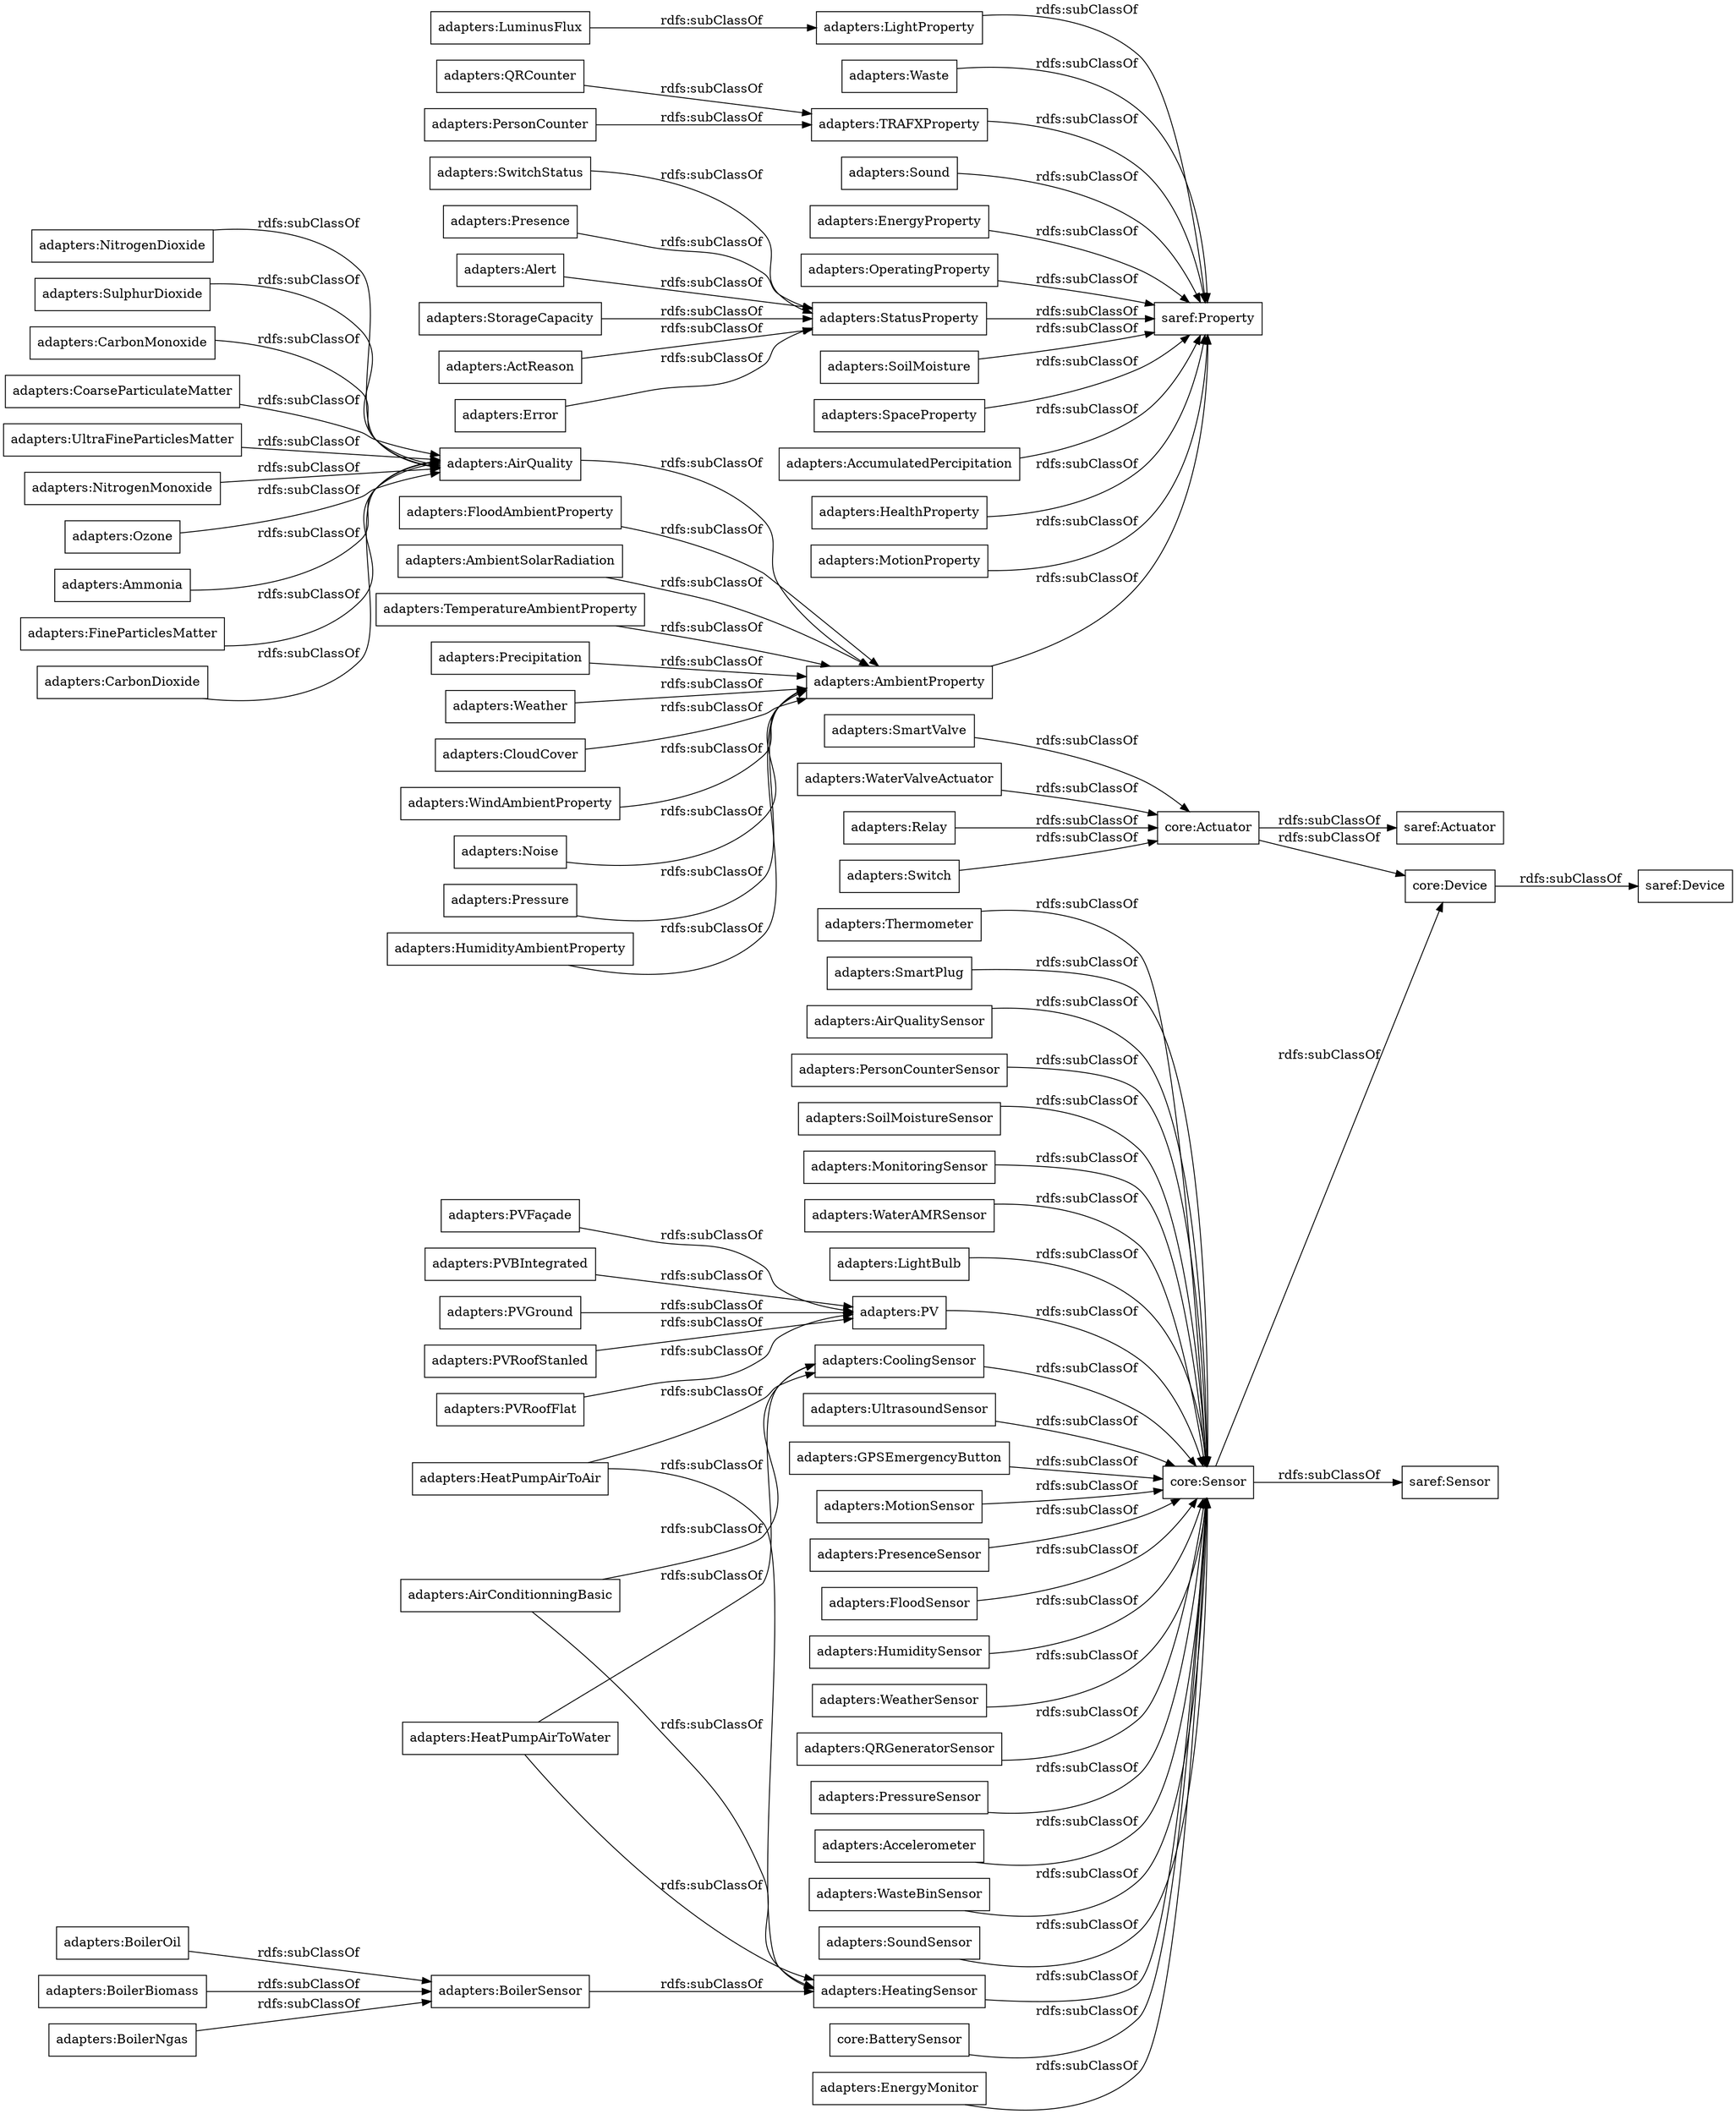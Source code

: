 digraph ar2dtool_diagram { 
rankdir=LR;
size="1000"
node [shape = rectangle, color="black"]; "adapters:AirConditionningBasic" "adapters:NitrogenDioxide" "adapters:Waste" "adapters:PVBIntegrated" "saref:Actuator" "adapters:QRCounter" "adapters:LightProperty" "adapters:FloodSensor" "saref:Device" "adapters:Switch" "adapters:Sound" "adapters:CoolingSensor" "adapters:HumiditySensor" "adapters:BoilerOil" "adapters:PVGround" "adapters:Alert" "adapters:EnergyProperty" "adapters:WeatherSensor" "adapters:AirQuality" "adapters:HumidityAmbientProperty" "adapters:SulphurDioxide" "adapters:QRGeneratorSensor" "adapters:PressureSensor" "adapters:HeatPumpAirToAir" "adapters:BoilerSensor" "adapters:Accelerometer" "adapters:FloodAmbientProperty" "core:Device" "core:Sensor" "adapters:CarbonMonoxide" "core:Actuator" "adapters:OperatingProperty" "adapters:LuminusFlux" "adapters:TRAFXProperty" "adapters:CoarseParticulateMatter" "adapters:AmbientSolarRadiation" "adapters:SoilMoisture" "adapters:SpaceProperty" "adapters:WasteBinSensor" "adapters:AmbientProperty" "adapters:SoundSensor" "adapters:StorageCapacity" "saref:Property" "adapters:UltraFineParticlesMatter" "adapters:SmartValve" "adapters:TemperatureAmbientProperty" "adapters:ActReason" "adapters:WaterValveActuator" "adapters:Relay" "adapters:AccumulatedPercipitation" "adapters:HealthProperty" "adapters:MotionProperty" "adapters:NitrogenMonoxide" "adapters:Precipitation" "adapters:Weather" "adapters:Ozone" "adapters:Ammonia" "adapters:CloudCover" "adapters:PV" "core:BatterySensor" "adapters:PVRoofStanled" "adapters:PVRoofFlat" "adapters:EnergyMonitor" "adapters:WindAmbientProperty" "adapters:BoilerBiomass" "adapters:Thermometer" "adapters:HeatPumpAirToWater" "adapters:SmartPlug" "adapters:HeatingSensor" "adapters:Noise" "saref:Sensor" "adapters:AirQualitySensor" "adapters:PersonCounterSensor" "adapters:SoilMoistureSensor" "adapters:MonitoringSensor" "adapters:BoilerNgas" "adapters:WaterAMRSensor" "adapters:LightBulb" "adapters:Error" "adapters:PVFaçade" "adapters:UltrasoundSensor" "adapters:SwitchStatus" "adapters:FineParticlesMatter" "adapters:GPSEmergencyButton" "adapters:CarbonDioxide" "adapters:Pressure" "adapters:StatusProperty" "adapters:Presence" "adapters:MotionSensor" "adapters:PersonCounter" "adapters:PresenceSensor" ; /*classes style*/
	"adapters:CarbonMonoxide" -> "adapters:AirQuality" [ label = "rdfs:subClassOf" ];
	"adapters:Waste" -> "saref:Property" [ label = "rdfs:subClassOf" ];
	"adapters:Relay" -> "core:Actuator" [ label = "rdfs:subClassOf" ];
	"adapters:SpaceProperty" -> "saref:Property" [ label = "rdfs:subClassOf" ];
	"adapters:WindAmbientProperty" -> "adapters:AmbientProperty" [ label = "rdfs:subClassOf" ];
	"adapters:PVRoofFlat" -> "adapters:PV" [ label = "rdfs:subClassOf" ];
	"adapters:PVFaçade" -> "adapters:PV" [ label = "rdfs:subClassOf" ];
	"core:BatterySensor" -> "core:Sensor" [ label = "rdfs:subClassOf" ];
	"core:Sensor" -> "saref:Sensor" [ label = "rdfs:subClassOf" ];
	"core:Sensor" -> "core:Device" [ label = "rdfs:subClassOf" ];
	"adapters:Precipitation" -> "adapters:AmbientProperty" [ label = "rdfs:subClassOf" ];
	"adapters:PersonCounter" -> "adapters:TRAFXProperty" [ label = "rdfs:subClassOf" ];
	"adapters:LightProperty" -> "saref:Property" [ label = "rdfs:subClassOf" ];
	"adapters:LuminusFlux" -> "adapters:LightProperty" [ label = "rdfs:subClassOf" ];
	"adapters:HeatPumpAirToWater" -> "adapters:HeatingSensor" [ label = "rdfs:subClassOf" ];
	"adapters:HeatPumpAirToWater" -> "adapters:CoolingSensor" [ label = "rdfs:subClassOf" ];
	"adapters:SmartValve" -> "core:Actuator" [ label = "rdfs:subClassOf" ];
	"adapters:Thermometer" -> "core:Sensor" [ label = "rdfs:subClassOf" ];
	"adapters:GPSEmergencyButton" -> "core:Sensor" [ label = "rdfs:subClassOf" ];
	"adapters:CoarseParticulateMatter" -> "adapters:AirQuality" [ label = "rdfs:subClassOf" ];
	"adapters:SwitchStatus" -> "adapters:StatusProperty" [ label = "rdfs:subClassOf" ];
	"adapters:AirQuality" -> "adapters:AmbientProperty" [ label = "rdfs:subClassOf" ];
	"adapters:SmartPlug" -> "core:Sensor" [ label = "rdfs:subClassOf" ];
	"adapters:HeatingSensor" -> "core:Sensor" [ label = "rdfs:subClassOf" ];
	"adapters:WasteBinSensor" -> "core:Sensor" [ label = "rdfs:subClassOf" ];
	"adapters:AmbientSolarRadiation" -> "adapters:AmbientProperty" [ label = "rdfs:subClassOf" ];
	"adapters:NitrogenMonoxide" -> "adapters:AirQuality" [ label = "rdfs:subClassOf" ];
	"adapters:TemperatureAmbientProperty" -> "adapters:AmbientProperty" [ label = "rdfs:subClassOf" ];
	"adapters:ActReason" -> "adapters:StatusProperty" [ label = "rdfs:subClassOf" ];
	"adapters:HumiditySensor" -> "core:Sensor" [ label = "rdfs:subClassOf" ];
	"adapters:NitrogenDioxide" -> "adapters:AirQuality" [ label = "rdfs:subClassOf" ];
	"adapters:SoilMoisture" -> "saref:Property" [ label = "rdfs:subClassOf" ];
	"adapters:SoundSensor" -> "core:Sensor" [ label = "rdfs:subClassOf" ];
	"adapters:LightBulb" -> "core:Sensor" [ label = "rdfs:subClassOf" ];
	"core:Actuator" -> "saref:Actuator" [ label = "rdfs:subClassOf" ];
	"core:Actuator" -> "core:Device" [ label = "rdfs:subClassOf" ];
	"adapters:QRCounter" -> "adapters:TRAFXProperty" [ label = "rdfs:subClassOf" ];
	"adapters:Presence" -> "adapters:StatusProperty" [ label = "rdfs:subClassOf" ];
	"adapters:MotionProperty" -> "saref:Property" [ label = "rdfs:subClassOf" ];
	"adapters:Accelerometer" -> "core:Sensor" [ label = "rdfs:subClassOf" ];
	"adapters:EnergyProperty" -> "saref:Property" [ label = "rdfs:subClassOf" ];
	"adapters:StatusProperty" -> "saref:Property" [ label = "rdfs:subClassOf" ];
	"adapters:WaterValveActuator" -> "core:Actuator" [ label = "rdfs:subClassOf" ];
	"adapters:BoilerSensor" -> "adapters:HeatingSensor" [ label = "rdfs:subClassOf" ];
	"adapters:Sound" -> "saref:Property" [ label = "rdfs:subClassOf" ];
	"core:Device" -> "saref:Device" [ label = "rdfs:subClassOf" ];
	"adapters:Error" -> "adapters:StatusProperty" [ label = "rdfs:subClassOf" ];
	"adapters:Ozone" -> "adapters:AirQuality" [ label = "rdfs:subClassOf" ];
	"adapters:CarbonDioxide" -> "adapters:AirQuality" [ label = "rdfs:subClassOf" ];
	"adapters:OperatingProperty" -> "saref:Property" [ label = "rdfs:subClassOf" ];
	"adapters:PV" -> "core:Sensor" [ label = "rdfs:subClassOf" ];
	"adapters:WaterAMRSensor" -> "core:Sensor" [ label = "rdfs:subClassOf" ];
	"adapters:StorageCapacity" -> "adapters:StatusProperty" [ label = "rdfs:subClassOf" ];
	"adapters:Noise" -> "adapters:AmbientProperty" [ label = "rdfs:subClassOf" ];
	"adapters:MotionSensor" -> "core:Sensor" [ label = "rdfs:subClassOf" ];
	"adapters:AirQualitySensor" -> "core:Sensor" [ label = "rdfs:subClassOf" ];
	"adapters:Weather" -> "adapters:AmbientProperty" [ label = "rdfs:subClassOf" ];
	"adapters:BoilerBiomass" -> "adapters:BoilerSensor" [ label = "rdfs:subClassOf" ];
	"adapters:PVRoofStanled" -> "adapters:PV" [ label = "rdfs:subClassOf" ];
	"adapters:Ammonia" -> "adapters:AirQuality" [ label = "rdfs:subClassOf" ];
	"adapters:SulphurDioxide" -> "adapters:AirQuality" [ label = "rdfs:subClassOf" ];
	"adapters:FineParticlesMatter" -> "adapters:AirQuality" [ label = "rdfs:subClassOf" ];
	"adapters:PersonCounterSensor" -> "core:Sensor" [ label = "rdfs:subClassOf" ];
	"adapters:PressureSensor" -> "core:Sensor" [ label = "rdfs:subClassOf" ];
	"adapters:EnergyMonitor" -> "core:Sensor" [ label = "rdfs:subClassOf" ];
	"adapters:QRGeneratorSensor" -> "core:Sensor" [ label = "rdfs:subClassOf" ];
	"adapters:FloodSensor" -> "core:Sensor" [ label = "rdfs:subClassOf" ];
	"adapters:CoolingSensor" -> "core:Sensor" [ label = "rdfs:subClassOf" ];
	"adapters:HealthProperty" -> "saref:Property" [ label = "rdfs:subClassOf" ];
	"adapters:AirConditionningBasic" -> "adapters:HeatingSensor" [ label = "rdfs:subClassOf" ];
	"adapters:AirConditionningBasic" -> "adapters:CoolingSensor" [ label = "rdfs:subClassOf" ];
	"adapters:BoilerNgas" -> "adapters:BoilerSensor" [ label = "rdfs:subClassOf" ];
	"adapters:FloodAmbientProperty" -> "adapters:AmbientProperty" [ label = "rdfs:subClassOf" ];
	"adapters:BoilerOil" -> "adapters:BoilerSensor" [ label = "rdfs:subClassOf" ];
	"adapters:Switch" -> "core:Actuator" [ label = "rdfs:subClassOf" ];
	"adapters:Pressure" -> "adapters:AmbientProperty" [ label = "rdfs:subClassOf" ];
	"adapters:UltraFineParticlesMatter" -> "adapters:AirQuality" [ label = "rdfs:subClassOf" ];
	"adapters:CloudCover" -> "adapters:AmbientProperty" [ label = "rdfs:subClassOf" ];
	"adapters:PVGround" -> "adapters:PV" [ label = "rdfs:subClassOf" ];
	"adapters:WeatherSensor" -> "core:Sensor" [ label = "rdfs:subClassOf" ];
	"adapters:Alert" -> "adapters:StatusProperty" [ label = "rdfs:subClassOf" ];
	"adapters:SoilMoistureSensor" -> "core:Sensor" [ label = "rdfs:subClassOf" ];
	"adapters:AmbientProperty" -> "saref:Property" [ label = "rdfs:subClassOf" ];
	"adapters:PresenceSensor" -> "core:Sensor" [ label = "rdfs:subClassOf" ];
	"adapters:TRAFXProperty" -> "saref:Property" [ label = "rdfs:subClassOf" ];
	"adapters:UltrasoundSensor" -> "core:Sensor" [ label = "rdfs:subClassOf" ];
	"adapters:MonitoringSensor" -> "core:Sensor" [ label = "rdfs:subClassOf" ];
	"adapters:HumidityAmbientProperty" -> "adapters:AmbientProperty" [ label = "rdfs:subClassOf" ];
	"adapters:AccumulatedPercipitation" -> "saref:Property" [ label = "rdfs:subClassOf" ];
	"adapters:HeatPumpAirToAir" -> "adapters:HeatingSensor" [ label = "rdfs:subClassOf" ];
	"adapters:HeatPumpAirToAir" -> "adapters:CoolingSensor" [ label = "rdfs:subClassOf" ];
	"adapters:PVBIntegrated" -> "adapters:PV" [ label = "rdfs:subClassOf" ];

}
